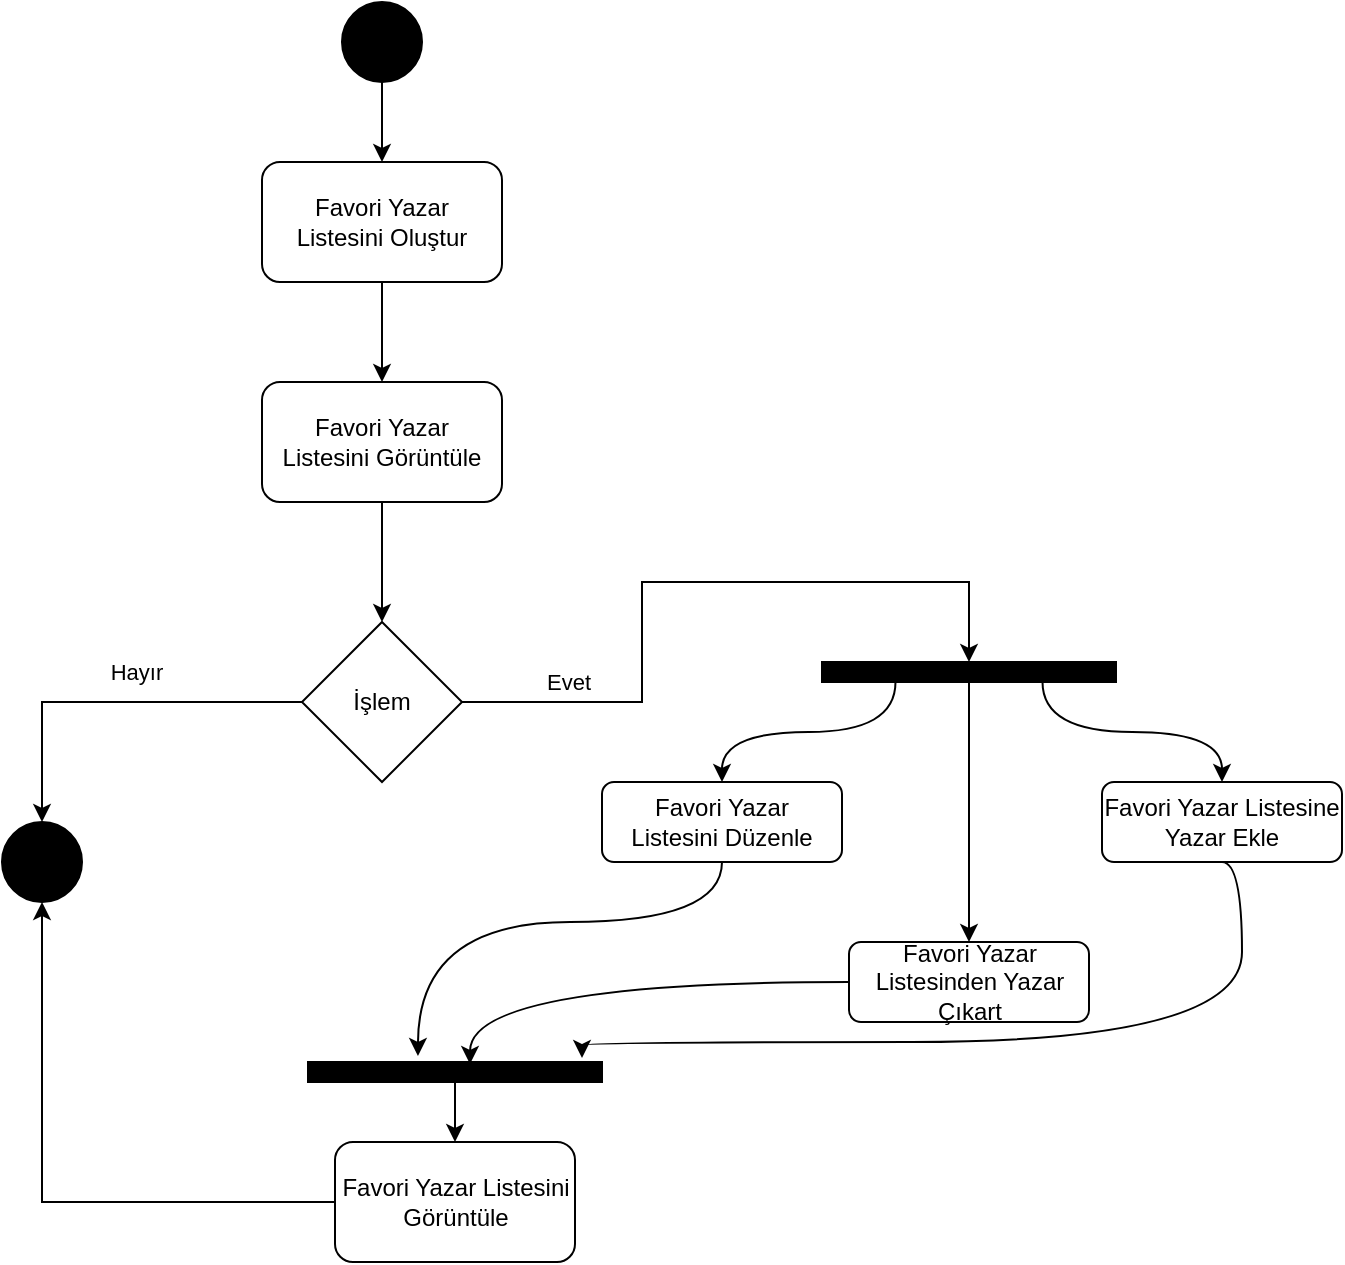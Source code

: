 <mxfile version="14.7.3" type="github">
  <diagram name="Page-1" id="0783ab3e-0a74-02c8-0abd-f7b4e66b4bec">
    <mxGraphModel dx="946" dy="645" grid="1" gridSize="10" guides="1" tooltips="1" connect="1" arrows="1" fold="1" page="1" pageScale="1" pageWidth="850" pageHeight="1100" background="none" math="0" shadow="0">
      <root>
        <mxCell id="0" />
        <mxCell id="1" parent="0" />
        <mxCell id="LfX3rPTwR216BLPydEUd-26" style="edgeStyle=orthogonalEdgeStyle;rounded=0;orthogonalLoop=1;jettySize=auto;html=1;exitX=0.5;exitY=1;exitDx=0;exitDy=0;entryX=0.5;entryY=0;entryDx=0;entryDy=0;" edge="1" parent="1" source="LfX3rPTwR216BLPydEUd-27" target="LfX3rPTwR216BLPydEUd-30">
          <mxGeometry relative="1" as="geometry" />
        </mxCell>
        <mxCell id="LfX3rPTwR216BLPydEUd-27" value="" style="ellipse;whiteSpace=wrap;html=1;rounded=0;shadow=0;comic=0;labelBackgroundColor=none;strokeWidth=1;fillColor=#000000;fontFamily=Verdana;fontSize=12;align=center;" vertex="1" parent="1">
          <mxGeometry x="320" y="110" width="40" height="40" as="geometry" />
        </mxCell>
        <mxCell id="LfX3rPTwR216BLPydEUd-28" value="" style="ellipse;whiteSpace=wrap;html=1;rounded=0;shadow=0;comic=0;labelBackgroundColor=none;strokeWidth=1;fillColor=#000000;fontFamily=Verdana;fontSize=12;align=center;" vertex="1" parent="1">
          <mxGeometry x="150" y="520" width="40" height="40" as="geometry" />
        </mxCell>
        <mxCell id="LfX3rPTwR216BLPydEUd-29" style="edgeStyle=orthogonalEdgeStyle;rounded=0;orthogonalLoop=1;jettySize=auto;html=1;exitX=0.5;exitY=1;exitDx=0;exitDy=0;entryX=0.5;entryY=0;entryDx=0;entryDy=0;" edge="1" parent="1" source="LfX3rPTwR216BLPydEUd-30" target="LfX3rPTwR216BLPydEUd-32">
          <mxGeometry relative="1" as="geometry" />
        </mxCell>
        <mxCell id="LfX3rPTwR216BLPydEUd-30" value="Favori Yazar&lt;br&gt;Listesini Oluştur" style="rounded=1;whiteSpace=wrap;html=1;" vertex="1" parent="1">
          <mxGeometry x="280" y="190" width="120" height="60" as="geometry" />
        </mxCell>
        <mxCell id="LfX3rPTwR216BLPydEUd-31" style="edgeStyle=orthogonalEdgeStyle;rounded=0;orthogonalLoop=1;jettySize=auto;html=1;exitX=0.5;exitY=1;exitDx=0;exitDy=0;" edge="1" parent="1" source="LfX3rPTwR216BLPydEUd-32" target="LfX3rPTwR216BLPydEUd-36">
          <mxGeometry relative="1" as="geometry" />
        </mxCell>
        <mxCell id="LfX3rPTwR216BLPydEUd-32" value="Favori Yazar&lt;br&gt;Listesini Görüntüle" style="rounded=1;whiteSpace=wrap;html=1;" vertex="1" parent="1">
          <mxGeometry x="280" y="300" width="120" height="60" as="geometry" />
        </mxCell>
        <mxCell id="LfX3rPTwR216BLPydEUd-33" style="edgeStyle=orthogonalEdgeStyle;rounded=0;orthogonalLoop=1;jettySize=auto;html=1;exitX=1;exitY=0.5;exitDx=0;exitDy=0;entryX=0.5;entryY=0;entryDx=0;entryDy=0;" edge="1" parent="1" source="LfX3rPTwR216BLPydEUd-36" target="LfX3rPTwR216BLPydEUd-40">
          <mxGeometry relative="1" as="geometry" />
        </mxCell>
        <mxCell id="LfX3rPTwR216BLPydEUd-34" value="Evet" style="edgeLabel;html=1;align=center;verticalAlign=middle;resizable=0;points=[];" vertex="1" connectable="0" parent="LfX3rPTwR216BLPydEUd-33">
          <mxGeometry x="-0.094" relative="1" as="geometry">
            <mxPoint x="-47" y="50" as="offset" />
          </mxGeometry>
        </mxCell>
        <mxCell id="LfX3rPTwR216BLPydEUd-51" style="edgeStyle=orthogonalEdgeStyle;rounded=0;orthogonalLoop=1;jettySize=auto;html=1;exitX=0;exitY=0.5;exitDx=0;exitDy=0;entryX=0.5;entryY=0;entryDx=0;entryDy=0;" edge="1" parent="1" source="LfX3rPTwR216BLPydEUd-36" target="LfX3rPTwR216BLPydEUd-28">
          <mxGeometry relative="1" as="geometry" />
        </mxCell>
        <mxCell id="LfX3rPTwR216BLPydEUd-52" value="Hayır&lt;br&gt;" style="edgeLabel;html=1;align=center;verticalAlign=middle;resizable=0;points=[];" vertex="1" connectable="0" parent="LfX3rPTwR216BLPydEUd-51">
          <mxGeometry x="-0.126" y="-3" relative="1" as="geometry">
            <mxPoint y="-12" as="offset" />
          </mxGeometry>
        </mxCell>
        <mxCell id="LfX3rPTwR216BLPydEUd-36" value="İşlem" style="rhombus;whiteSpace=wrap;html=1;" vertex="1" parent="1">
          <mxGeometry x="300" y="420" width="80" height="80" as="geometry" />
        </mxCell>
        <mxCell id="LfX3rPTwR216BLPydEUd-37" style="edgeStyle=orthogonalEdgeStyle;orthogonalLoop=1;jettySize=auto;html=1;exitX=0.25;exitY=1;exitDx=0;exitDy=0;entryX=0.5;entryY=0;entryDx=0;entryDy=0;curved=1;" edge="1" parent="1" source="LfX3rPTwR216BLPydEUd-40" target="LfX3rPTwR216BLPydEUd-42">
          <mxGeometry relative="1" as="geometry" />
        </mxCell>
        <mxCell id="LfX3rPTwR216BLPydEUd-38" style="edgeStyle=orthogonalEdgeStyle;curved=1;orthogonalLoop=1;jettySize=auto;html=1;exitX=0.5;exitY=1;exitDx=0;exitDy=0;entryX=0.5;entryY=0;entryDx=0;entryDy=0;" edge="1" parent="1" source="LfX3rPTwR216BLPydEUd-40" target="LfX3rPTwR216BLPydEUd-44">
          <mxGeometry relative="1" as="geometry" />
        </mxCell>
        <mxCell id="LfX3rPTwR216BLPydEUd-39" style="edgeStyle=orthogonalEdgeStyle;curved=1;orthogonalLoop=1;jettySize=auto;html=1;exitX=0.75;exitY=1;exitDx=0;exitDy=0;entryX=0.5;entryY=0;entryDx=0;entryDy=0;" edge="1" parent="1" source="LfX3rPTwR216BLPydEUd-40" target="LfX3rPTwR216BLPydEUd-46">
          <mxGeometry relative="1" as="geometry" />
        </mxCell>
        <mxCell id="LfX3rPTwR216BLPydEUd-40" value="" style="whiteSpace=wrap;html=1;rounded=0;shadow=0;comic=0;labelBackgroundColor=none;strokeWidth=1;fontFamily=Verdana;fontSize=12;align=center;rotation=0;fillColor=#000000;" vertex="1" parent="1">
          <mxGeometry x="560" y="440" width="147" height="10" as="geometry" />
        </mxCell>
        <mxCell id="LfX3rPTwR216BLPydEUd-41" style="edgeStyle=orthogonalEdgeStyle;curved=1;orthogonalLoop=1;jettySize=auto;html=1;exitX=0.5;exitY=1;exitDx=0;exitDy=0;entryX=0.374;entryY=-0.3;entryDx=0;entryDy=0;entryPerimeter=0;" edge="1" parent="1" source="LfX3rPTwR216BLPydEUd-42" target="LfX3rPTwR216BLPydEUd-48">
          <mxGeometry relative="1" as="geometry">
            <Array as="points">
              <mxPoint x="510" y="570" />
              <mxPoint x="358" y="570" />
            </Array>
          </mxGeometry>
        </mxCell>
        <mxCell id="LfX3rPTwR216BLPydEUd-42" value="Favori Yazar&lt;br&gt;Listesini Düzenle" style="rounded=1;whiteSpace=wrap;html=1;" vertex="1" parent="1">
          <mxGeometry x="450" y="500" width="120" height="40" as="geometry" />
        </mxCell>
        <mxCell id="LfX3rPTwR216BLPydEUd-43" style="edgeStyle=orthogonalEdgeStyle;curved=1;orthogonalLoop=1;jettySize=auto;html=1;exitX=0;exitY=0.5;exitDx=0;exitDy=0;entryX=0.551;entryY=0.1;entryDx=0;entryDy=0;entryPerimeter=0;strokeColor=#000000;" edge="1" parent="1" source="LfX3rPTwR216BLPydEUd-44" target="LfX3rPTwR216BLPydEUd-48">
          <mxGeometry relative="1" as="geometry" />
        </mxCell>
        <mxCell id="LfX3rPTwR216BLPydEUd-44" value="Favori Yazar Listesinden Yazar Çıkart" style="rounded=1;whiteSpace=wrap;html=1;" vertex="1" parent="1">
          <mxGeometry x="573.5" y="580" width="120" height="40" as="geometry" />
        </mxCell>
        <mxCell id="LfX3rPTwR216BLPydEUd-45" style="edgeStyle=orthogonalEdgeStyle;curved=1;orthogonalLoop=1;jettySize=auto;html=1;exitX=0.5;exitY=1;exitDx=0;exitDy=0;entryX=0.932;entryY=-0.2;entryDx=0;entryDy=0;entryPerimeter=0;strokeColor=#000000;" edge="1" parent="1" source="LfX3rPTwR216BLPydEUd-46" target="LfX3rPTwR216BLPydEUd-48">
          <mxGeometry relative="1" as="geometry">
            <Array as="points">
              <mxPoint x="770" y="540" />
              <mxPoint x="770" y="630" />
              <mxPoint x="440" y="630" />
            </Array>
          </mxGeometry>
        </mxCell>
        <mxCell id="LfX3rPTwR216BLPydEUd-46" value="Favori Yazar Listesine Yazar Ekle" style="rounded=1;whiteSpace=wrap;html=1;" vertex="1" parent="1">
          <mxGeometry x="700" y="500" width="120" height="40" as="geometry" />
        </mxCell>
        <mxCell id="LfX3rPTwR216BLPydEUd-47" style="edgeStyle=orthogonalEdgeStyle;curved=1;orthogonalLoop=1;jettySize=auto;html=1;exitX=0.5;exitY=1;exitDx=0;exitDy=0;entryX=0.5;entryY=0;entryDx=0;entryDy=0;" edge="1" parent="1" source="LfX3rPTwR216BLPydEUd-48" target="LfX3rPTwR216BLPydEUd-50">
          <mxGeometry relative="1" as="geometry" />
        </mxCell>
        <mxCell id="LfX3rPTwR216BLPydEUd-48" value="" style="whiteSpace=wrap;html=1;rounded=0;shadow=0;comic=0;labelBackgroundColor=none;strokeWidth=1;fontFamily=Verdana;fontSize=12;align=center;rotation=0;fillColor=#000000;" vertex="1" parent="1">
          <mxGeometry x="303" y="640" width="147" height="10" as="geometry" />
        </mxCell>
        <mxCell id="LfX3rPTwR216BLPydEUd-53" style="edgeStyle=orthogonalEdgeStyle;rounded=0;orthogonalLoop=1;jettySize=auto;html=1;entryX=0.5;entryY=1;entryDx=0;entryDy=0;" edge="1" parent="1" source="LfX3rPTwR216BLPydEUd-50" target="LfX3rPTwR216BLPydEUd-28">
          <mxGeometry relative="1" as="geometry" />
        </mxCell>
        <mxCell id="LfX3rPTwR216BLPydEUd-50" value="Favori Yazar Listesini Görüntüle" style="rounded=1;whiteSpace=wrap;html=1;" vertex="1" parent="1">
          <mxGeometry x="316.5" y="680" width="120" height="60" as="geometry" />
        </mxCell>
      </root>
    </mxGraphModel>
  </diagram>
</mxfile>
